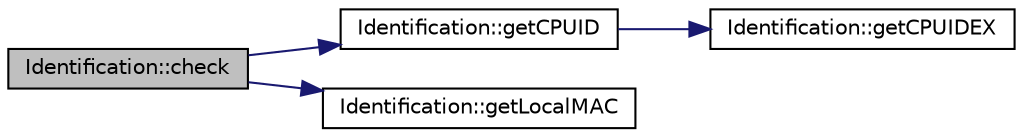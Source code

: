 digraph "Identification::check"
{
  edge [fontname="Helvetica",fontsize="10",labelfontname="Helvetica",labelfontsize="10"];
  node [fontname="Helvetica",fontsize="10",shape=record];
  rankdir="LR";
  Node4 [label="Identification::check",height=0.2,width=0.4,color="black", fillcolor="grey75", style="filled", fontcolor="black"];
  Node4 -> Node5 [color="midnightblue",fontsize="10",style="solid"];
  Node5 [label="Identification::getCPUID",height=0.2,width=0.4,color="black", fillcolor="white", style="filled",URL="$class_identification.html#a2c6a597de6b24679e755aafba5657fef"];
  Node5 -> Node6 [color="midnightblue",fontsize="10",style="solid"];
  Node6 [label="Identification::getCPUIDEX",height=0.2,width=0.4,color="black", fillcolor="white", style="filled",URL="$class_identification.html#ad6429aef1faa0a8bb9bd423998bb8889"];
  Node4 -> Node7 [color="midnightblue",fontsize="10",style="solid"];
  Node7 [label="Identification::getLocalMAC",height=0.2,width=0.4,color="black", fillcolor="white", style="filled",URL="$class_identification.html#aecfba4e5f0c1640f52a6e2b8e01e457e"];
}
